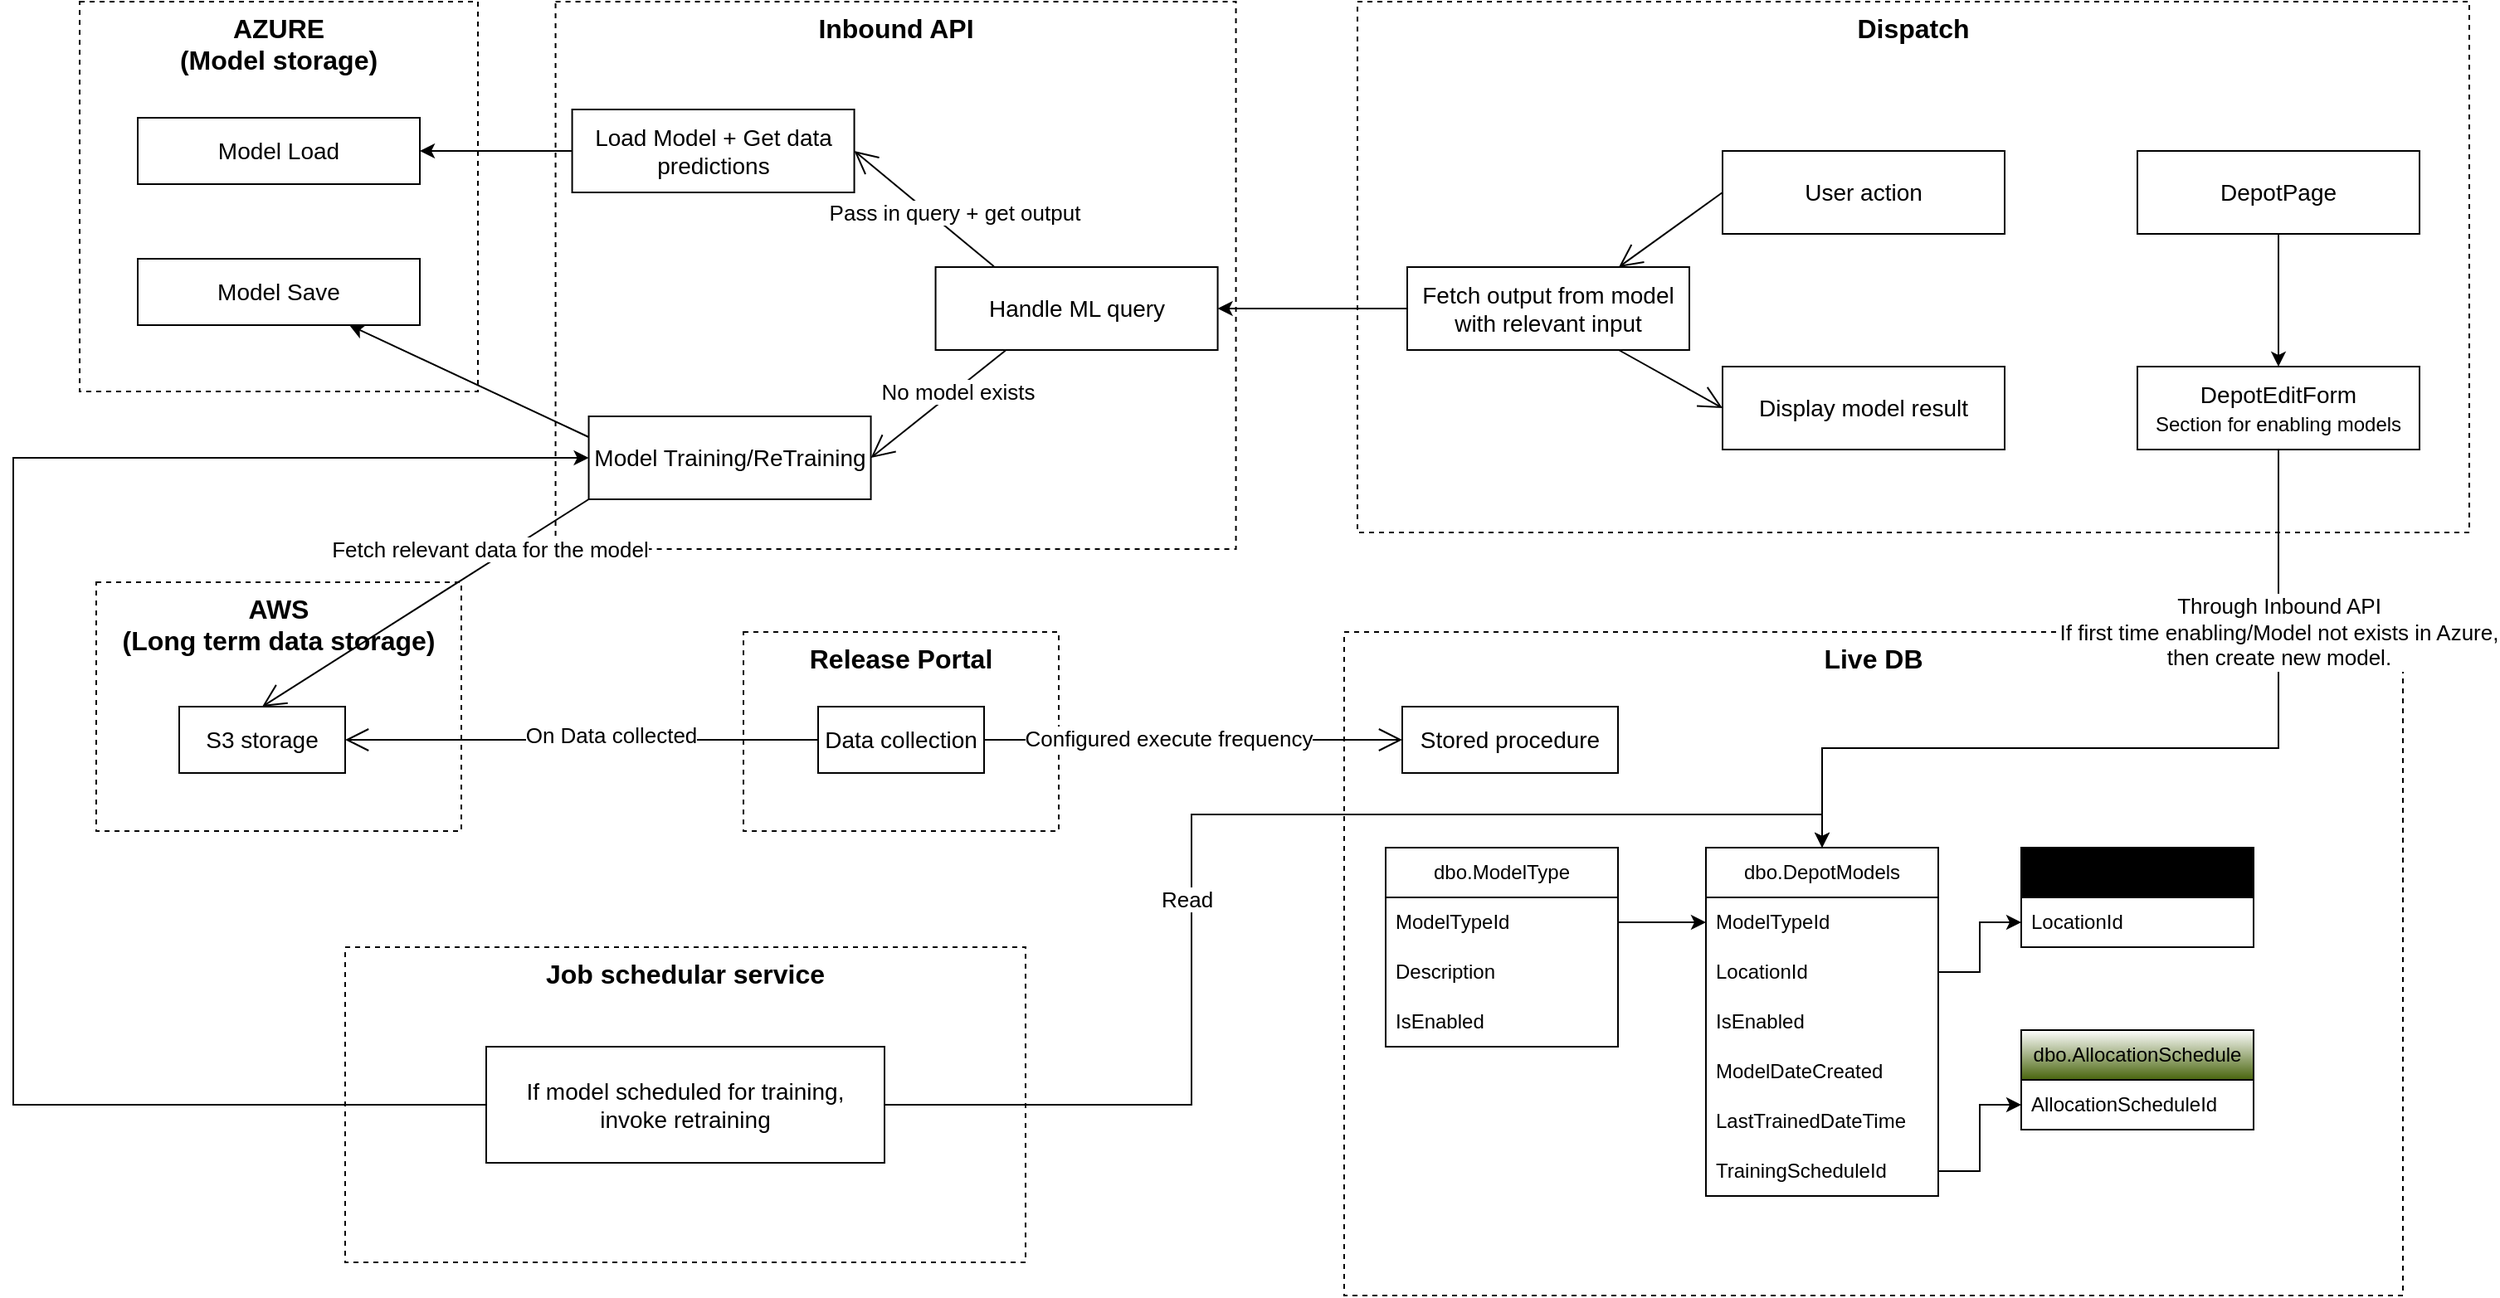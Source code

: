 <mxfile version="26.1.1">
  <diagram name="Page-1" id="nk3yhh7_28yMGZY1KQTT">
    <mxGraphModel dx="2514" dy="868" grid="1" gridSize="10" guides="1" tooltips="1" connect="1" arrows="1" fold="1" page="1" pageScale="1" pageWidth="827" pageHeight="1169" math="0" shadow="0">
      <root>
        <mxCell id="0" />
        <mxCell id="1" parent="0" />
        <mxCell id="YFmmI4BY76K4JnnpCuWu-1" value="&lt;font style=&quot;font-size: 16px;&quot;&gt;&lt;b&gt;Inbound API&lt;/b&gt;&lt;/font&gt;" style="html=1;whiteSpace=wrap;dashed=1;gradientColor=default;fillColor=none;labelPosition=center;verticalLabelPosition=middle;align=center;verticalAlign=top;" parent="1" vertex="1">
          <mxGeometry x="146.78" y="140" width="410" height="330" as="geometry" />
        </mxCell>
        <mxCell id="YFmmI4BY76K4JnnpCuWu-2" value="&lt;span style=&quot;font-size: 16px;&quot;&gt;&lt;b&gt;Dispatch&lt;/b&gt;&lt;/span&gt;" style="html=1;whiteSpace=wrap;dashed=1;gradientColor=default;fillColor=none;labelPosition=center;verticalLabelPosition=middle;align=center;verticalAlign=top;" parent="1" vertex="1">
          <mxGeometry x="630" y="140" width="670" height="320" as="geometry" />
        </mxCell>
        <mxCell id="YFmmI4BY76K4JnnpCuWu-5" value="&lt;font style=&quot;font-size: 16px;&quot;&gt;&lt;b&gt;Release Portal&lt;/b&gt;&lt;/font&gt;" style="html=1;whiteSpace=wrap;dashed=1;gradientColor=default;fillColor=none;labelPosition=center;verticalLabelPosition=middle;align=center;verticalAlign=top;" parent="1" vertex="1">
          <mxGeometry x="260" y="520" width="190" height="120" as="geometry" />
        </mxCell>
        <mxCell id="YFmmI4BY76K4JnnpCuWu-4" value="Data collection" style="whiteSpace=wrap;html=1;align=center;fontSize=14;" parent="1" vertex="1">
          <mxGeometry x="305" y="565" width="100" height="40" as="geometry" />
        </mxCell>
        <mxCell id="YFmmI4BY76K4JnnpCuWu-6" value="&lt;span style=&quot;font-size: 16px;&quot;&gt;&lt;b&gt;Live DB&lt;/b&gt;&lt;/span&gt;" style="html=1;whiteSpace=wrap;dashed=1;gradientColor=default;fillColor=none;labelPosition=center;verticalLabelPosition=middle;align=center;verticalAlign=top;" parent="1" vertex="1">
          <mxGeometry x="622" y="520" width="638" height="400" as="geometry" />
        </mxCell>
        <mxCell id="YFmmI4BY76K4JnnpCuWu-7" value="Stored procedure" style="whiteSpace=wrap;html=1;align=center;fontSize=14;" parent="1" vertex="1">
          <mxGeometry x="657" y="565" width="130" height="40" as="geometry" />
        </mxCell>
        <mxCell id="YFmmI4BY76K4JnnpCuWu-8" value="" style="endArrow=open;endFill=1;endSize=12;html=1;rounded=0;exitX=1;exitY=0.5;exitDx=0;exitDy=0;entryX=0;entryY=0.5;entryDx=0;entryDy=0;" parent="1" source="YFmmI4BY76K4JnnpCuWu-4" target="YFmmI4BY76K4JnnpCuWu-7" edge="1">
          <mxGeometry width="160" relative="1" as="geometry">
            <mxPoint x="640" y="450" as="sourcePoint" />
            <mxPoint x="800" y="450" as="targetPoint" />
          </mxGeometry>
        </mxCell>
        <mxCell id="YFmmI4BY76K4JnnpCuWu-9" value="Configured execute frequency" style="edgeLabel;html=1;align=center;verticalAlign=middle;resizable=0;points=[];fontSize=13;" parent="YFmmI4BY76K4JnnpCuWu-8" vertex="1" connectable="0">
          <mxGeometry x="-0.119" y="1" relative="1" as="geometry">
            <mxPoint as="offset" />
          </mxGeometry>
        </mxCell>
        <mxCell id="YFmmI4BY76K4JnnpCuWu-10" value="&lt;span style=&quot;font-size: 16px;&quot;&gt;&lt;b&gt;AWS&lt;br&gt;(Long term data storage)&lt;/b&gt;&lt;/span&gt;" style="html=1;whiteSpace=wrap;dashed=1;gradientColor=default;fillColor=none;labelPosition=center;verticalLabelPosition=middle;align=center;verticalAlign=top;" parent="1" vertex="1">
          <mxGeometry x="-130" y="490" width="220" height="150" as="geometry" />
        </mxCell>
        <mxCell id="YFmmI4BY76K4JnnpCuWu-11" value="" style="endArrow=open;endFill=1;endSize=12;html=1;rounded=0;exitX=0;exitY=0.5;exitDx=0;exitDy=0;entryX=1;entryY=0.5;entryDx=0;entryDy=0;" parent="1" source="YFmmI4BY76K4JnnpCuWu-4" target="YFmmI4BY76K4JnnpCuWu-13" edge="1">
          <mxGeometry width="160" relative="1" as="geometry">
            <mxPoint x="290" y="450" as="sourcePoint" />
            <mxPoint x="450" y="450" as="targetPoint" />
          </mxGeometry>
        </mxCell>
        <mxCell id="YFmmI4BY76K4JnnpCuWu-12" value="On Data collected" style="edgeLabel;html=1;align=center;verticalAlign=middle;resizable=0;points=[];fontSize=13;" parent="YFmmI4BY76K4JnnpCuWu-11" vertex="1" connectable="0">
          <mxGeometry x="-0.121" y="-3" relative="1" as="geometry">
            <mxPoint as="offset" />
          </mxGeometry>
        </mxCell>
        <mxCell id="YFmmI4BY76K4JnnpCuWu-13" value="S3 storage" style="whiteSpace=wrap;html=1;align=center;fontSize=14;" parent="1" vertex="1">
          <mxGeometry x="-80" y="565" width="100" height="40" as="geometry" />
        </mxCell>
        <mxCell id="YFmmI4BY76K4JnnpCuWu-37" style="rounded=0;orthogonalLoop=1;jettySize=auto;html=1;exitX=0;exitY=0.25;exitDx=0;exitDy=0;entryX=0.75;entryY=1;entryDx=0;entryDy=0;" parent="1" source="YFmmI4BY76K4JnnpCuWu-14" target="YFmmI4BY76K4JnnpCuWu-33" edge="1">
          <mxGeometry relative="1" as="geometry" />
        </mxCell>
        <mxCell id="YFmmI4BY76K4JnnpCuWu-14" value="Model Training/ReTraining" style="whiteSpace=wrap;html=1;align=center;fontSize=14;" parent="1" vertex="1">
          <mxGeometry x="166.78" y="390" width="170" height="50" as="geometry" />
        </mxCell>
        <mxCell id="YFmmI4BY76K4JnnpCuWu-15" value="" style="endArrow=open;endFill=1;endSize=12;html=1;rounded=0;exitX=0;exitY=1;exitDx=0;exitDy=0;entryX=0.5;entryY=0;entryDx=0;entryDy=0;" parent="1" source="YFmmI4BY76K4JnnpCuWu-14" target="YFmmI4BY76K4JnnpCuWu-13" edge="1">
          <mxGeometry width="160" relative="1" as="geometry">
            <mxPoint x="34" y="335" as="sourcePoint" />
            <mxPoint x="-450" y="330" as="targetPoint" />
          </mxGeometry>
        </mxCell>
        <mxCell id="YFmmI4BY76K4JnnpCuWu-16" value="Fetch relevant data for the model" style="edgeLabel;html=1;align=center;verticalAlign=middle;resizable=0;points=[];fontSize=13;" parent="YFmmI4BY76K4JnnpCuWu-15" vertex="1" connectable="0">
          <mxGeometry x="-0.121" y="-3" relative="1" as="geometry">
            <mxPoint x="28" y="-23" as="offset" />
          </mxGeometry>
        </mxCell>
        <mxCell id="YFmmI4BY76K4JnnpCuWu-26" style="edgeStyle=orthogonalEdgeStyle;rounded=0;orthogonalLoop=1;jettySize=auto;html=1;exitX=0;exitY=0.5;exitDx=0;exitDy=0;entryX=1;entryY=0.5;entryDx=0;entryDy=0;" parent="1" source="YFmmI4BY76K4JnnpCuWu-18" target="YFmmI4BY76K4JnnpCuWu-20" edge="1">
          <mxGeometry relative="1" as="geometry" />
        </mxCell>
        <mxCell id="YFmmI4BY76K4JnnpCuWu-18" value="Fetch output from model&lt;div&gt;with relevant input&lt;/div&gt;" style="whiteSpace=wrap;html=1;align=center;fontSize=14;" parent="1" vertex="1">
          <mxGeometry x="660" y="300" width="170" height="50" as="geometry" />
        </mxCell>
        <mxCell id="YFmmI4BY76K4JnnpCuWu-20" value="Handle ML query" style="whiteSpace=wrap;html=1;align=center;fontSize=14;" parent="1" vertex="1">
          <mxGeometry x="375.78" y="300" width="170" height="50" as="geometry" />
        </mxCell>
        <mxCell id="YFmmI4BY76K4JnnpCuWu-21" value="" style="endArrow=open;endFill=1;endSize=12;html=1;rounded=0;exitX=0.25;exitY=1;exitDx=0;exitDy=0;entryX=1;entryY=0.5;entryDx=0;entryDy=0;" parent="1" source="YFmmI4BY76K4JnnpCuWu-20" target="YFmmI4BY76K4JnnpCuWu-14" edge="1">
          <mxGeometry width="160" relative="1" as="geometry">
            <mxPoint x="286.78" y="420" as="sourcePoint" />
            <mxPoint x="446.78" y="420" as="targetPoint" />
          </mxGeometry>
        </mxCell>
        <mxCell id="YFmmI4BY76K4JnnpCuWu-22" value="&lt;font style=&quot;font-size: 13px;&quot;&gt;No model exists&lt;/font&gt;" style="edgeLabel;html=1;align=center;verticalAlign=middle;resizable=0;points=[];" parent="YFmmI4BY76K4JnnpCuWu-21" vertex="1" connectable="0">
          <mxGeometry x="-0.252" y="1" relative="1" as="geometry">
            <mxPoint as="offset" />
          </mxGeometry>
        </mxCell>
        <mxCell id="YFmmI4BY76K4JnnpCuWu-36" style="edgeStyle=orthogonalEdgeStyle;rounded=0;orthogonalLoop=1;jettySize=auto;html=1;exitX=0;exitY=0.5;exitDx=0;exitDy=0;entryX=1;entryY=0.5;entryDx=0;entryDy=0;" parent="1" source="YFmmI4BY76K4JnnpCuWu-23" target="YFmmI4BY76K4JnnpCuWu-34" edge="1">
          <mxGeometry relative="1" as="geometry" />
        </mxCell>
        <mxCell id="YFmmI4BY76K4JnnpCuWu-23" value="Load Model + Get data predictions" style="whiteSpace=wrap;html=1;align=center;fontSize=14;" parent="1" vertex="1">
          <mxGeometry x="156.78" y="205" width="170" height="50" as="geometry" />
        </mxCell>
        <mxCell id="YFmmI4BY76K4JnnpCuWu-24" value="" style="endArrow=open;endFill=1;endSize=12;html=1;rounded=0;exitX=0.207;exitY=-0.007;exitDx=0;exitDy=0;exitPerimeter=0;entryX=1;entryY=0.5;entryDx=0;entryDy=0;" parent="1" source="YFmmI4BY76K4JnnpCuWu-20" target="YFmmI4BY76K4JnnpCuWu-23" edge="1">
          <mxGeometry width="160" relative="1" as="geometry">
            <mxPoint x="286.78" y="420" as="sourcePoint" />
            <mxPoint x="446.78" y="420" as="targetPoint" />
          </mxGeometry>
        </mxCell>
        <mxCell id="YFmmI4BY76K4JnnpCuWu-25" value="Pass in query + get output" style="edgeLabel;html=1;align=center;verticalAlign=middle;resizable=0;points=[];fontSize=13;" parent="YFmmI4BY76K4JnnpCuWu-24" vertex="1" connectable="0">
          <mxGeometry x="0.267" y="1" relative="1" as="geometry">
            <mxPoint x="30" y="10" as="offset" />
          </mxGeometry>
        </mxCell>
        <mxCell id="YFmmI4BY76K4JnnpCuWu-27" value="User action" style="whiteSpace=wrap;html=1;align=center;fontSize=14;" parent="1" vertex="1">
          <mxGeometry x="850" y="230" width="170" height="50" as="geometry" />
        </mxCell>
        <mxCell id="YFmmI4BY76K4JnnpCuWu-28" value="" style="endArrow=open;endFill=1;endSize=12;html=1;rounded=0;exitX=0;exitY=0.5;exitDx=0;exitDy=0;entryX=0.75;entryY=0;entryDx=0;entryDy=0;" parent="1" source="YFmmI4BY76K4JnnpCuWu-27" target="YFmmI4BY76K4JnnpCuWu-18" edge="1">
          <mxGeometry width="160" relative="1" as="geometry">
            <mxPoint x="190.0" y="420" as="sourcePoint" />
            <mxPoint x="350" y="420" as="targetPoint" />
          </mxGeometry>
        </mxCell>
        <mxCell id="YFmmI4BY76K4JnnpCuWu-29" value="Display model result" style="whiteSpace=wrap;html=1;align=center;fontSize=14;" parent="1" vertex="1">
          <mxGeometry x="850" y="360" width="170" height="50" as="geometry" />
        </mxCell>
        <mxCell id="YFmmI4BY76K4JnnpCuWu-30" value="" style="endArrow=open;endFill=1;endSize=12;html=1;rounded=0;exitX=0.75;exitY=1;exitDx=0;exitDy=0;entryX=0;entryY=0.5;entryDx=0;entryDy=0;" parent="1" source="YFmmI4BY76K4JnnpCuWu-18" target="YFmmI4BY76K4JnnpCuWu-29" edge="1">
          <mxGeometry width="160" relative="1" as="geometry">
            <mxPoint x="190.0" y="420" as="sourcePoint" />
            <mxPoint x="350" y="420" as="targetPoint" />
          </mxGeometry>
        </mxCell>
        <mxCell id="YFmmI4BY76K4JnnpCuWu-32" value="&lt;span style=&quot;font-size: 16px;&quot;&gt;&lt;b&gt;AZURE&lt;br&gt;(Model storage)&lt;/b&gt;&lt;/span&gt;" style="html=1;whiteSpace=wrap;dashed=1;gradientColor=default;fillColor=none;labelPosition=center;verticalLabelPosition=middle;align=center;verticalAlign=top;" parent="1" vertex="1">
          <mxGeometry x="-140" y="140" width="240" height="235" as="geometry" />
        </mxCell>
        <mxCell id="YFmmI4BY76K4JnnpCuWu-33" value="Model Save" style="whiteSpace=wrap;html=1;align=center;fontSize=14;" parent="1" vertex="1">
          <mxGeometry x="-105" y="295" width="170" height="40" as="geometry" />
        </mxCell>
        <mxCell id="YFmmI4BY76K4JnnpCuWu-34" value="Model Load" style="whiteSpace=wrap;html=1;align=center;fontSize=14;" parent="1" vertex="1">
          <mxGeometry x="-105" y="210" width="170" height="40" as="geometry" />
        </mxCell>
        <mxCell id="rtBuZWrgFB-SsXa5-KP_-1" value="dbo.ModelType" style="swimlane;fontStyle=0;childLayout=stackLayout;horizontal=1;startSize=30;horizontalStack=0;resizeParent=1;resizeParentMax=0;resizeLast=0;collapsible=1;marginBottom=0;whiteSpace=wrap;html=1;" parent="1" vertex="1">
          <mxGeometry x="647" y="650" width="140" height="120" as="geometry" />
        </mxCell>
        <mxCell id="rtBuZWrgFB-SsXa5-KP_-2" value="ModelTypeId" style="text;strokeColor=none;fillColor=none;align=left;verticalAlign=middle;spacingLeft=4;spacingRight=4;overflow=hidden;points=[[0,0.5],[1,0.5]];portConstraint=eastwest;rotatable=0;whiteSpace=wrap;html=1;" parent="rtBuZWrgFB-SsXa5-KP_-1" vertex="1">
          <mxGeometry y="30" width="140" height="30" as="geometry" />
        </mxCell>
        <mxCell id="rtBuZWrgFB-SsXa5-KP_-3" value="Description" style="text;strokeColor=none;fillColor=none;align=left;verticalAlign=middle;spacingLeft=4;spacingRight=4;overflow=hidden;points=[[0,0.5],[1,0.5]];portConstraint=eastwest;rotatable=0;whiteSpace=wrap;html=1;" parent="rtBuZWrgFB-SsXa5-KP_-1" vertex="1">
          <mxGeometry y="60" width="140" height="30" as="geometry" />
        </mxCell>
        <mxCell id="rtBuZWrgFB-SsXa5-KP_-4" value="IsEnabled" style="text;strokeColor=none;fillColor=none;align=left;verticalAlign=middle;spacingLeft=4;spacingRight=4;overflow=hidden;points=[[0,0.5],[1,0.5]];portConstraint=eastwest;rotatable=0;whiteSpace=wrap;html=1;" parent="rtBuZWrgFB-SsXa5-KP_-1" vertex="1">
          <mxGeometry y="90" width="140" height="30" as="geometry" />
        </mxCell>
        <object label="dbo.DepotModels" LocationId="" id="rtBuZWrgFB-SsXa5-KP_-5">
          <mxCell style="swimlane;fontStyle=0;childLayout=stackLayout;horizontal=1;startSize=30;horizontalStack=0;resizeParent=1;resizeParentMax=0;resizeLast=0;collapsible=1;marginBottom=0;whiteSpace=wrap;html=1;" parent="1" vertex="1">
            <mxGeometry x="840" y="650" width="140" height="210" as="geometry" />
          </mxCell>
        </object>
        <mxCell id="rtBuZWrgFB-SsXa5-KP_-6" value="ModelTypeId" style="text;strokeColor=none;fillColor=none;align=left;verticalAlign=middle;spacingLeft=4;spacingRight=4;overflow=hidden;points=[[0,0.5],[1,0.5]];portConstraint=eastwest;rotatable=0;whiteSpace=wrap;html=1;" parent="rtBuZWrgFB-SsXa5-KP_-5" vertex="1">
          <mxGeometry y="30" width="140" height="30" as="geometry" />
        </mxCell>
        <mxCell id="rtBuZWrgFB-SsXa5-KP_-7" value="LocationId" style="text;strokeColor=none;fillColor=none;align=left;verticalAlign=middle;spacingLeft=4;spacingRight=4;overflow=hidden;points=[[0,0.5],[1,0.5]];portConstraint=eastwest;rotatable=0;whiteSpace=wrap;html=1;" parent="rtBuZWrgFB-SsXa5-KP_-5" vertex="1">
          <mxGeometry y="60" width="140" height="30" as="geometry" />
        </mxCell>
        <mxCell id="rtBuZWrgFB-SsXa5-KP_-8" value="IsEnabled" style="text;strokeColor=none;fillColor=none;align=left;verticalAlign=middle;spacingLeft=4;spacingRight=4;overflow=hidden;points=[[0,0.5],[1,0.5]];portConstraint=eastwest;rotatable=0;whiteSpace=wrap;html=1;" parent="rtBuZWrgFB-SsXa5-KP_-5" vertex="1">
          <mxGeometry y="90" width="140" height="30" as="geometry" />
        </mxCell>
        <mxCell id="rtBuZWrgFB-SsXa5-KP_-11" value="ModelDateCreated" style="text;strokeColor=none;fillColor=none;align=left;verticalAlign=middle;spacingLeft=4;spacingRight=4;overflow=hidden;points=[[0,0.5],[1,0.5]];portConstraint=eastwest;rotatable=0;whiteSpace=wrap;html=1;" parent="rtBuZWrgFB-SsXa5-KP_-5" vertex="1">
          <mxGeometry y="120" width="140" height="30" as="geometry" />
        </mxCell>
        <mxCell id="rtBuZWrgFB-SsXa5-KP_-12" value="LastTrainedDateTime" style="text;strokeColor=none;fillColor=none;align=left;verticalAlign=middle;spacingLeft=4;spacingRight=4;overflow=hidden;points=[[0,0.5],[1,0.5]];portConstraint=eastwest;rotatable=0;whiteSpace=wrap;html=1;" parent="rtBuZWrgFB-SsXa5-KP_-5" vertex="1">
          <mxGeometry y="150" width="140" height="30" as="geometry" />
        </mxCell>
        <mxCell id="rtBuZWrgFB-SsXa5-KP_-13" value="TrainingScheduleId" style="text;strokeColor=none;fillColor=none;align=left;verticalAlign=middle;spacingLeft=4;spacingRight=4;overflow=hidden;points=[[0,0.5],[1,0.5]];portConstraint=eastwest;rotatable=0;whiteSpace=wrap;html=1;" parent="rtBuZWrgFB-SsXa5-KP_-5" vertex="1">
          <mxGeometry y="180" width="140" height="30" as="geometry" />
        </mxCell>
        <mxCell id="rtBuZWrgFB-SsXa5-KP_-16" style="edgeStyle=orthogonalEdgeStyle;rounded=0;orthogonalLoop=1;jettySize=auto;html=1;exitX=1;exitY=0.5;exitDx=0;exitDy=0;entryX=0;entryY=0.5;entryDx=0;entryDy=0;" parent="1" source="rtBuZWrgFB-SsXa5-KP_-2" target="rtBuZWrgFB-SsXa5-KP_-6" edge="1">
          <mxGeometry relative="1" as="geometry" />
        </mxCell>
        <mxCell id="rtBuZWrgFB-SsXa5-KP_-17" value="dbo.Location" style="swimlane;fontStyle=0;childLayout=stackLayout;horizontal=1;startSize=30;horizontalStack=0;resizeParent=1;resizeParentMax=0;resizeLast=0;collapsible=1;marginBottom=0;whiteSpace=wrap;html=1;gradientColor=light-dark(#48640c, #ededed);" parent="1" vertex="1">
          <mxGeometry x="1030" y="650" width="140" height="60" as="geometry" />
        </mxCell>
        <mxCell id="rtBuZWrgFB-SsXa5-KP_-18" value="LocationId" style="text;strokeColor=none;fillColor=none;align=left;verticalAlign=middle;spacingLeft=4;spacingRight=4;overflow=hidden;points=[[0,0.5],[1,0.5]];portConstraint=eastwest;rotatable=0;whiteSpace=wrap;html=1;" parent="rtBuZWrgFB-SsXa5-KP_-17" vertex="1">
          <mxGeometry y="30" width="140" height="30" as="geometry" />
        </mxCell>
        <mxCell id="rtBuZWrgFB-SsXa5-KP_-21" value="dbo.AllocationSchedule" style="swimlane;fontStyle=0;childLayout=stackLayout;horizontal=1;startSize=30;horizontalStack=0;resizeParent=1;resizeParentMax=0;resizeLast=0;collapsible=1;marginBottom=0;whiteSpace=wrap;html=1;gradientColor=#48640C;" parent="1" vertex="1">
          <mxGeometry x="1030" y="760" width="140" height="60" as="geometry" />
        </mxCell>
        <mxCell id="rtBuZWrgFB-SsXa5-KP_-22" value="AllocationScheduleId" style="text;strokeColor=none;fillColor=none;align=left;verticalAlign=middle;spacingLeft=4;spacingRight=4;overflow=hidden;points=[[0,0.5],[1,0.5]];portConstraint=eastwest;rotatable=0;whiteSpace=wrap;html=1;" parent="rtBuZWrgFB-SsXa5-KP_-21" vertex="1">
          <mxGeometry y="30" width="140" height="30" as="geometry" />
        </mxCell>
        <mxCell id="rtBuZWrgFB-SsXa5-KP_-23" style="edgeStyle=orthogonalEdgeStyle;rounded=0;orthogonalLoop=1;jettySize=auto;html=1;exitX=1;exitY=0.5;exitDx=0;exitDy=0;entryX=0;entryY=0.5;entryDx=0;entryDy=0;" parent="1" source="rtBuZWrgFB-SsXa5-KP_-7" target="rtBuZWrgFB-SsXa5-KP_-18" edge="1">
          <mxGeometry relative="1" as="geometry" />
        </mxCell>
        <mxCell id="rtBuZWrgFB-SsXa5-KP_-24" style="edgeStyle=orthogonalEdgeStyle;rounded=0;orthogonalLoop=1;jettySize=auto;html=1;exitX=1;exitY=0.5;exitDx=0;exitDy=0;entryX=0;entryY=0.5;entryDx=0;entryDy=0;" parent="1" source="rtBuZWrgFB-SsXa5-KP_-13" target="rtBuZWrgFB-SsXa5-KP_-22" edge="1">
          <mxGeometry relative="1" as="geometry" />
        </mxCell>
        <mxCell id="rtBuZWrgFB-SsXa5-KP_-29" style="edgeStyle=orthogonalEdgeStyle;rounded=0;orthogonalLoop=1;jettySize=auto;html=1;exitX=0.5;exitY=1;exitDx=0;exitDy=0;" parent="1" source="rtBuZWrgFB-SsXa5-KP_-26" target="rtBuZWrgFB-SsXa5-KP_-27" edge="1">
          <mxGeometry relative="1" as="geometry" />
        </mxCell>
        <mxCell id="rtBuZWrgFB-SsXa5-KP_-26" value="DepotPage" style="whiteSpace=wrap;html=1;align=center;fontSize=14;" parent="1" vertex="1">
          <mxGeometry x="1100" y="230" width="170" height="50" as="geometry" />
        </mxCell>
        <mxCell id="rtBuZWrgFB-SsXa5-KP_-28" style="edgeStyle=orthogonalEdgeStyle;rounded=0;orthogonalLoop=1;jettySize=auto;html=1;exitX=0.5;exitY=1;exitDx=0;exitDy=0;entryX=0.5;entryY=0;entryDx=0;entryDy=0;" parent="1" source="rtBuZWrgFB-SsXa5-KP_-27" target="rtBuZWrgFB-SsXa5-KP_-5" edge="1">
          <mxGeometry relative="1" as="geometry">
            <Array as="points">
              <mxPoint x="1185" y="590" />
              <mxPoint x="910" y="590" />
            </Array>
          </mxGeometry>
        </mxCell>
        <mxCell id="rtBuZWrgFB-SsXa5-KP_-35" value="&lt;font style=&quot;font-size: 13px;&quot;&gt;Through Inbound API&lt;/font&gt;&lt;div&gt;&lt;font style=&quot;font-size: 13px;&quot;&gt;If first time enabling/Model not exists in Azure,&lt;/font&gt;&lt;/div&gt;&lt;div&gt;&lt;font style=&quot;font-size: 13px;&quot;&gt;then create new model.&lt;/font&gt;&lt;/div&gt;" style="edgeLabel;html=1;align=center;verticalAlign=middle;resizable=0;points=[];" parent="rtBuZWrgFB-SsXa5-KP_-28" vertex="1" connectable="0">
          <mxGeometry x="-0.686" y="-1" relative="1" as="geometry">
            <mxPoint x="1" y="29" as="offset" />
          </mxGeometry>
        </mxCell>
        <mxCell id="rtBuZWrgFB-SsXa5-KP_-27" value="DepotEditForm&lt;div&gt;&lt;font style=&quot;font-size: 12px;&quot;&gt;Section for enabling models&lt;/font&gt;&lt;/div&gt;" style="whiteSpace=wrap;html=1;align=center;fontSize=14;" parent="1" vertex="1">
          <mxGeometry x="1100" y="360" width="170" height="50" as="geometry" />
        </mxCell>
        <mxCell id="rtBuZWrgFB-SsXa5-KP_-30" value="&lt;font style=&quot;font-size: 16px;&quot;&gt;&lt;b&gt;Job schedular service&lt;br&gt;&lt;/b&gt;&lt;/font&gt;" style="html=1;whiteSpace=wrap;dashed=1;gradientColor=default;fillColor=none;labelPosition=center;verticalLabelPosition=middle;align=center;verticalAlign=top;" parent="1" vertex="1">
          <mxGeometry x="20" y="710" width="410" height="190" as="geometry" />
        </mxCell>
        <mxCell id="rtBuZWrgFB-SsXa5-KP_-32" style="edgeStyle=orthogonalEdgeStyle;rounded=0;orthogonalLoop=1;jettySize=auto;html=1;exitX=1;exitY=0.5;exitDx=0;exitDy=0;entryX=0.5;entryY=0;entryDx=0;entryDy=0;" parent="1" source="rtBuZWrgFB-SsXa5-KP_-31" target="rtBuZWrgFB-SsXa5-KP_-5" edge="1">
          <mxGeometry relative="1" as="geometry">
            <Array as="points">
              <mxPoint x="530" y="805" />
              <mxPoint x="530" y="630" />
              <mxPoint x="910" y="630" />
            </Array>
          </mxGeometry>
        </mxCell>
        <mxCell id="rtBuZWrgFB-SsXa5-KP_-33" value="&lt;font style=&quot;font-size: 13px;&quot;&gt;Read&lt;/font&gt;" style="edgeLabel;html=1;align=center;verticalAlign=middle;resizable=0;points=[];" parent="rtBuZWrgFB-SsXa5-KP_-32" vertex="1" connectable="0">
          <mxGeometry x="-0.252" y="1" relative="1" as="geometry">
            <mxPoint x="-2" y="-25" as="offset" />
          </mxGeometry>
        </mxCell>
        <mxCell id="rtBuZWrgFB-SsXa5-KP_-34" style="edgeStyle=orthogonalEdgeStyle;rounded=0;orthogonalLoop=1;jettySize=auto;html=1;exitX=0;exitY=0.5;exitDx=0;exitDy=0;entryX=0;entryY=0.5;entryDx=0;entryDy=0;" parent="1" source="rtBuZWrgFB-SsXa5-KP_-31" target="YFmmI4BY76K4JnnpCuWu-14" edge="1">
          <mxGeometry relative="1" as="geometry">
            <Array as="points">
              <mxPoint x="-180" y="805" />
              <mxPoint x="-180" y="415" />
            </Array>
          </mxGeometry>
        </mxCell>
        <mxCell id="rtBuZWrgFB-SsXa5-KP_-31" value="If model scheduled for training,&lt;div&gt;invoke retraining&lt;/div&gt;" style="whiteSpace=wrap;html=1;align=center;fontSize=14;" parent="1" vertex="1">
          <mxGeometry x="105" y="770" width="240" height="70" as="geometry" />
        </mxCell>
      </root>
    </mxGraphModel>
  </diagram>
</mxfile>
